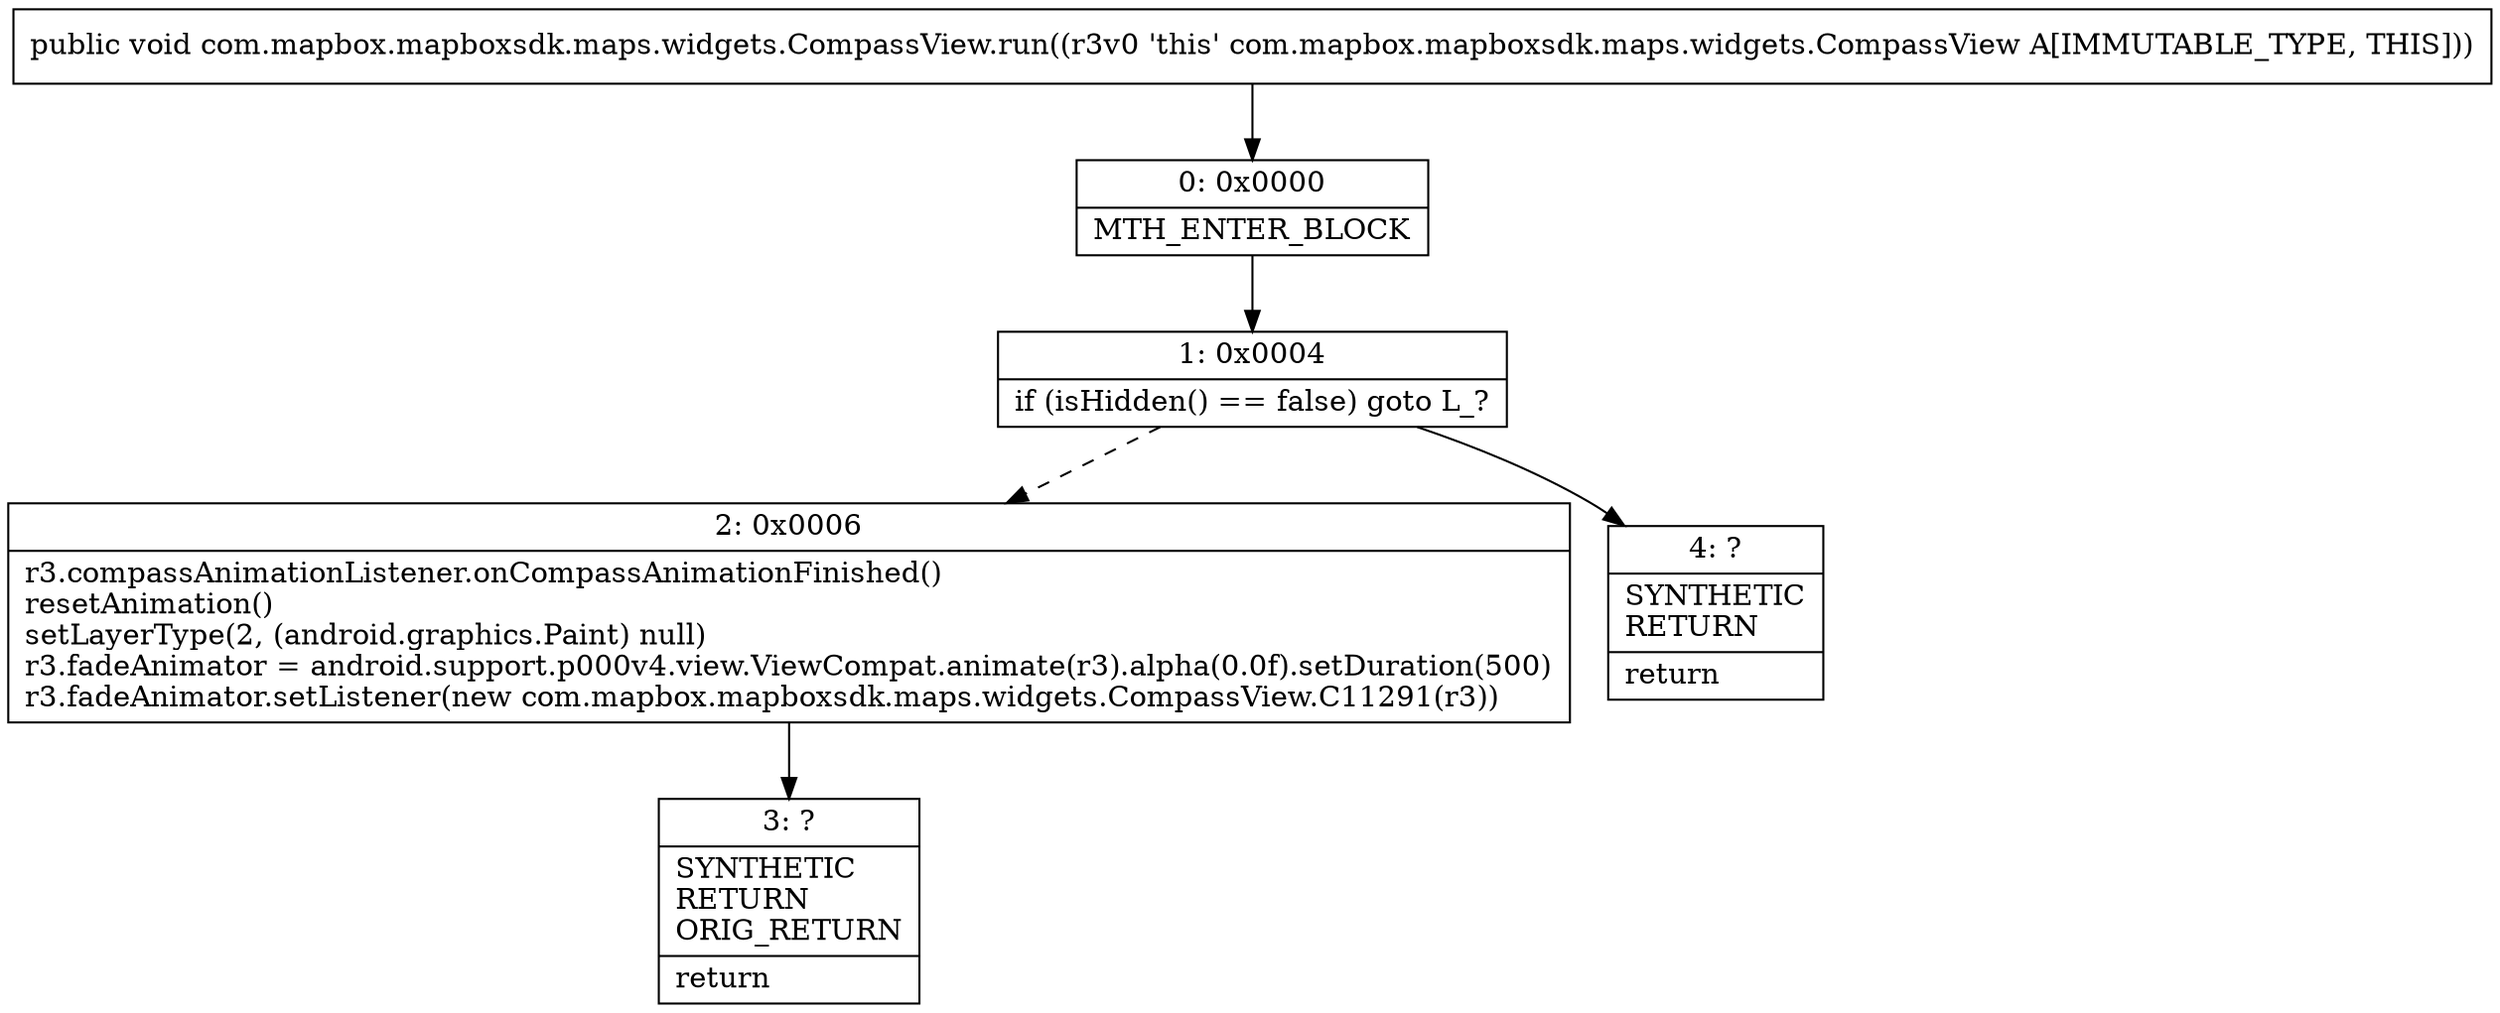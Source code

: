 digraph "CFG forcom.mapbox.mapboxsdk.maps.widgets.CompassView.run()V" {
Node_0 [shape=record,label="{0\:\ 0x0000|MTH_ENTER_BLOCK\l}"];
Node_1 [shape=record,label="{1\:\ 0x0004|if (isHidden() == false) goto L_?\l}"];
Node_2 [shape=record,label="{2\:\ 0x0006|r3.compassAnimationListener.onCompassAnimationFinished()\lresetAnimation()\lsetLayerType(2, (android.graphics.Paint) null)\lr3.fadeAnimator = android.support.p000v4.view.ViewCompat.animate(r3).alpha(0.0f).setDuration(500)\lr3.fadeAnimator.setListener(new com.mapbox.mapboxsdk.maps.widgets.CompassView.C11291(r3))\l}"];
Node_3 [shape=record,label="{3\:\ ?|SYNTHETIC\lRETURN\lORIG_RETURN\l|return\l}"];
Node_4 [shape=record,label="{4\:\ ?|SYNTHETIC\lRETURN\l|return\l}"];
MethodNode[shape=record,label="{public void com.mapbox.mapboxsdk.maps.widgets.CompassView.run((r3v0 'this' com.mapbox.mapboxsdk.maps.widgets.CompassView A[IMMUTABLE_TYPE, THIS])) }"];
MethodNode -> Node_0;
Node_0 -> Node_1;
Node_1 -> Node_2[style=dashed];
Node_1 -> Node_4;
Node_2 -> Node_3;
}

